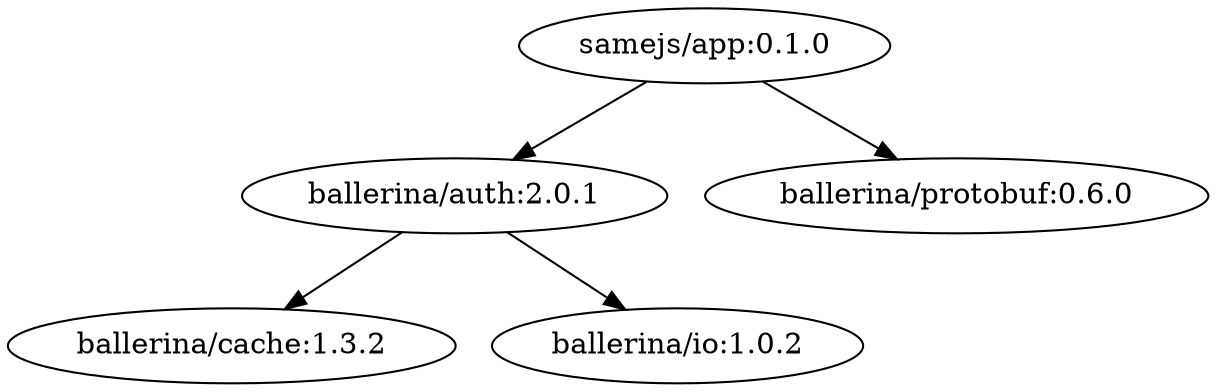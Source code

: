 digraph "example1" {
    "ballerina/auth:2.0.1" -> "ballerina/cache:1.3.2"
    "ballerina/auth:2.0.1" -> "ballerina/io:1.0.2"
    "samejs/app:0.1.0" -> "ballerina/auth:2.0.1"
    "samejs/app:0.1.0" -> "ballerina/protobuf:0.6.0"
}

